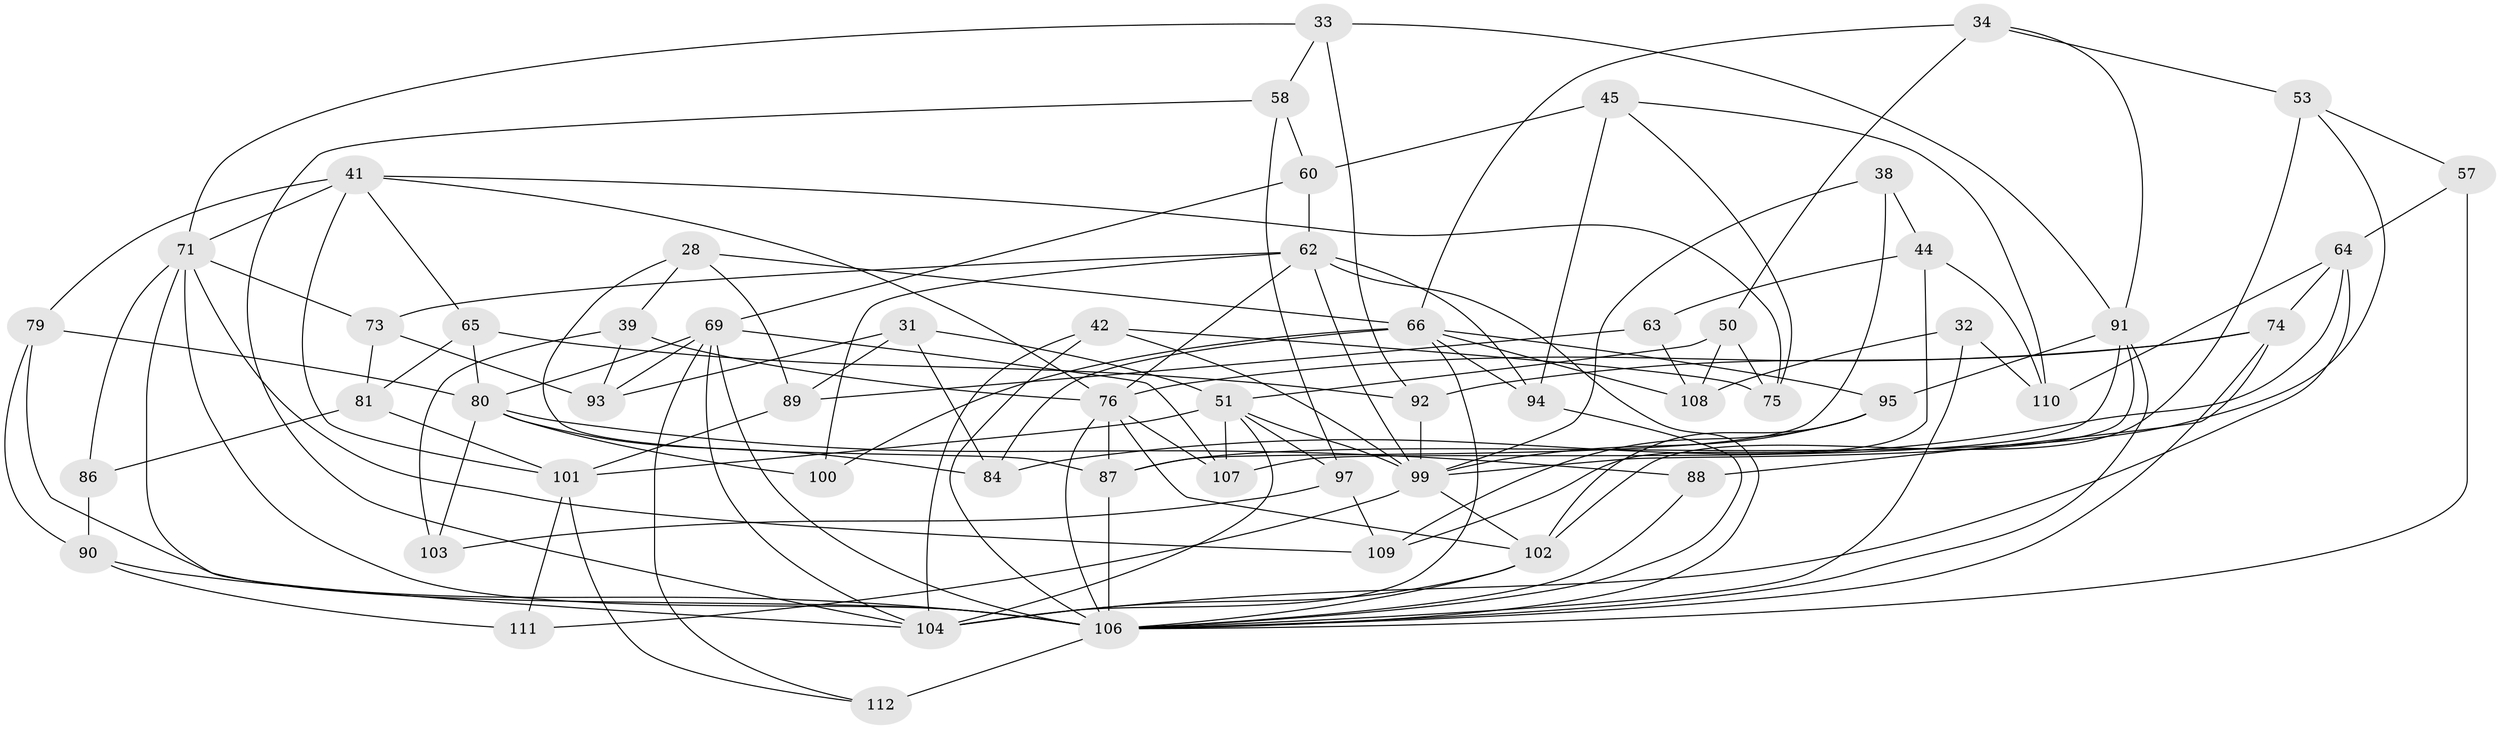 // original degree distribution, {4: 1.0}
// Generated by graph-tools (version 1.1) at 2025/59/03/09/25 04:59:24]
// undirected, 56 vertices, 135 edges
graph export_dot {
graph [start="1"]
  node [color=gray90,style=filled];
  28;
  31;
  32;
  33;
  34;
  38;
  39;
  41 [super="+12+35"];
  42 [super="+25"];
  44;
  45;
  50;
  51 [super="+11+36+23"];
  53;
  57;
  58;
  60;
  62 [super="+21+40"];
  63;
  64 [super="+49"];
  65;
  66 [super="+56"];
  69 [super="+29"];
  71 [super="+16"];
  73;
  74 [super="+47"];
  75 [super="+30"];
  76 [super="+15+61"];
  79;
  80 [super="+1+54+3"];
  81;
  84;
  86;
  87 [super="+68"];
  88 [super="+8"];
  89;
  90 [super="+17"];
  91 [super="+43"];
  92;
  93;
  94 [super="+83"];
  95 [super="+82"];
  97;
  99 [super="+24+77+70"];
  100;
  101 [super="+20+59"];
  102 [super="+98"];
  103;
  104 [super="+14+85+78"];
  106 [super="+9+37+96+105"];
  107 [super="+7+18"];
  108 [super="+52"];
  109;
  110;
  111;
  112;
  28 -- 39;
  28 -- 89;
  28 -- 66;
  28 -- 87;
  31 -- 93;
  31 -- 89;
  31 -- 84;
  31 -- 51;
  32 -- 110;
  32 -- 108 [weight=2];
  32 -- 106;
  33 -- 58;
  33 -- 92;
  33 -- 71;
  33 -- 91;
  34 -- 50;
  34 -- 53;
  34 -- 66;
  34 -- 91;
  38 -- 44;
  38 -- 99 [weight=2];
  38 -- 87;
  39 -- 103;
  39 -- 93;
  39 -- 76;
  41 -- 79;
  41 -- 101 [weight=2];
  41 -- 71;
  41 -- 65;
  41 -- 75 [weight=2];
  41 -- 76;
  42 -- 104;
  42 -- 75 [weight=2];
  42 -- 99;
  42 -- 106 [weight=2];
  44 -- 110;
  44 -- 109;
  44 -- 63;
  45 -- 110;
  45 -- 60;
  45 -- 75;
  45 -- 94;
  50 -- 108;
  50 -- 75;
  50 -- 51;
  51 -- 101 [weight=2];
  51 -- 107 [weight=2];
  51 -- 97;
  51 -- 104 [weight=2];
  51 -- 99;
  53 -- 57;
  53 -- 87;
  53 -- 102;
  57 -- 64 [weight=2];
  57 -- 106;
  58 -- 60;
  58 -- 97;
  58 -- 104;
  60 -- 62;
  60 -- 69;
  62 -- 100;
  62 -- 73;
  62 -- 76;
  62 -- 106;
  62 -- 94 [weight=2];
  62 -- 99;
  63 -- 89;
  63 -- 108 [weight=2];
  64 -- 110;
  64 -- 84;
  64 -- 74;
  64 -- 104;
  65 -- 81;
  65 -- 92;
  65 -- 80;
  66 -- 94;
  66 -- 108;
  66 -- 100;
  66 -- 84;
  66 -- 95;
  66 -- 104;
  69 -- 93;
  69 -- 80;
  69 -- 107 [weight=2];
  69 -- 112;
  69 -- 104;
  69 -- 106;
  71 -- 73;
  71 -- 106 [weight=3];
  71 -- 109;
  71 -- 86;
  71 -- 104 [weight=2];
  73 -- 93;
  73 -- 81;
  74 -- 88 [weight=2];
  74 -- 92;
  74 -- 76;
  74 -- 106;
  76 -- 87;
  76 -- 107 [weight=3];
  76 -- 102;
  76 -- 106;
  79 -- 90;
  79 -- 80;
  79 -- 106;
  80 -- 103 [weight=2];
  80 -- 100 [weight=2];
  80 -- 88 [weight=2];
  80 -- 84;
  81 -- 86;
  81 -- 101;
  86 -- 90 [weight=2];
  87 -- 106 [weight=2];
  88 -- 106 [weight=2];
  89 -- 101;
  90 -- 111;
  90 -- 106 [weight=2];
  91 -- 95;
  91 -- 107;
  91 -- 106 [weight=2];
  91 -- 99 [weight=2];
  92 -- 99;
  94 -- 106 [weight=2];
  95 -- 109;
  95 -- 99;
  95 -- 102 [weight=2];
  97 -- 109;
  97 -- 103;
  99 -- 111 [weight=2];
  99 -- 102;
  101 -- 112;
  101 -- 111;
  102 -- 104;
  102 -- 106 [weight=2];
  106 -- 112 [weight=2];
}
